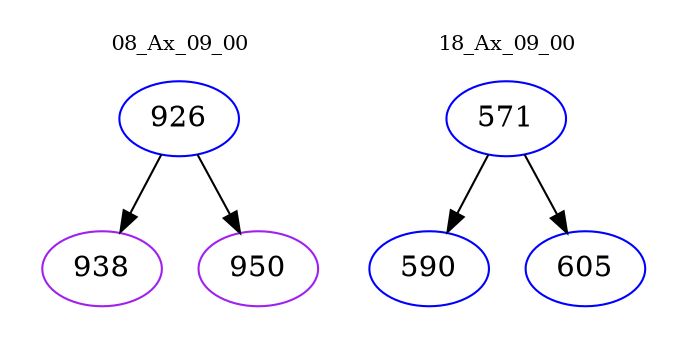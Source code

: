 digraph{
subgraph cluster_0 {
color = white
label = "08_Ax_09_00";
fontsize=10;
T0_926 [label="926", color="blue"]
T0_926 -> T0_938 [color="black"]
T0_938 [label="938", color="purple"]
T0_926 -> T0_950 [color="black"]
T0_950 [label="950", color="purple"]
}
subgraph cluster_1 {
color = white
label = "18_Ax_09_00";
fontsize=10;
T1_571 [label="571", color="blue"]
T1_571 -> T1_590 [color="black"]
T1_590 [label="590", color="blue"]
T1_571 -> T1_605 [color="black"]
T1_605 [label="605", color="blue"]
}
}
